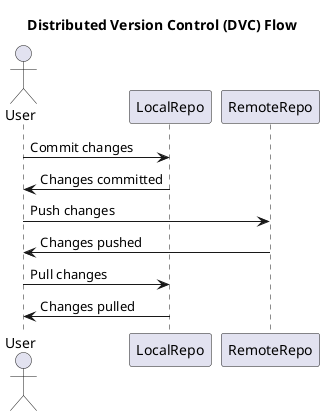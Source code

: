 @startuml
title Distributed Version Control (DVC) Flow

actor User

User -> LocalRepo : Commit changes

LocalRepo -> User : Changes committed

User -> RemoteRepo : Push changes

RemoteRepo -> User : Changes pushed

User -> LocalRepo : Pull changes

LocalRepo -> User : Changes pulled

@enduml
